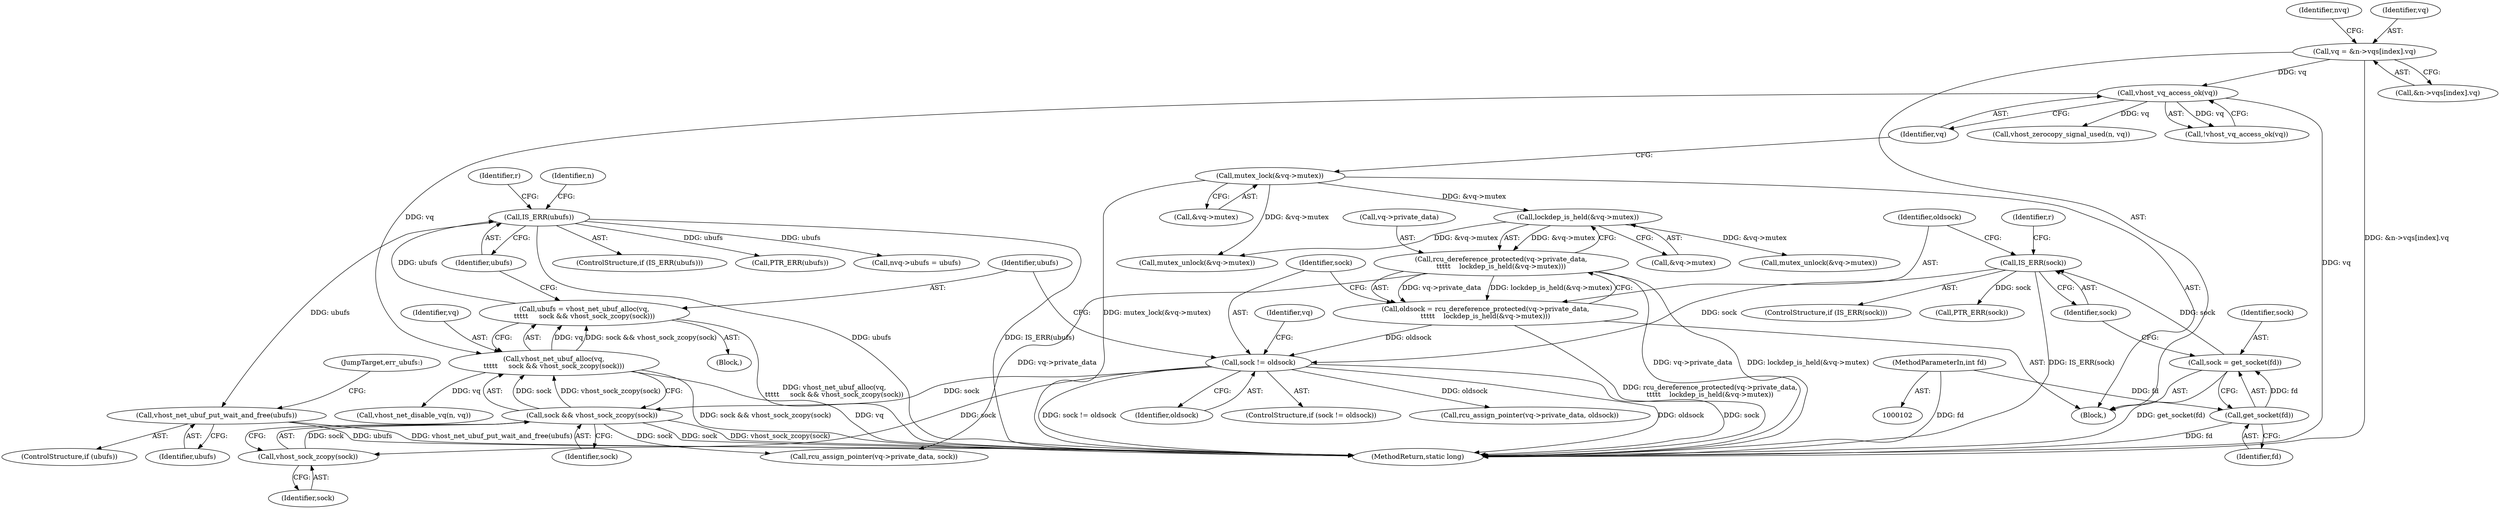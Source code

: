 digraph "0_linux_dd7633ecd553a5e304d349aa6f8eb8a0417098c5@API" {
"1000324" [label="(Call,vhost_net_ubuf_put_wait_and_free(ubufs))"];
"1000215" [label="(Call,IS_ERR(ubufs))"];
"1000206" [label="(Call,ubufs = vhost_net_ubuf_alloc(vq,\n\t\t\t\t\t     sock && vhost_sock_zcopy(sock)))"];
"1000208" [label="(Call,vhost_net_ubuf_alloc(vq,\n\t\t\t\t\t     sock && vhost_sock_zcopy(sock)))"];
"1000169" [label="(Call,vhost_vq_access_ok(vq))"];
"1000144" [label="(Call,vq = &n->vqs[index].vq)"];
"1000210" [label="(Call,sock && vhost_sock_zcopy(sock))"];
"1000202" [label="(Call,sock != oldsock)"];
"1000182" [label="(Call,IS_ERR(sock))"];
"1000177" [label="(Call,sock = get_socket(fd))"];
"1000179" [label="(Call,get_socket(fd))"];
"1000105" [label="(MethodParameterIn,int fd)"];
"1000190" [label="(Call,oldsock = rcu_dereference_protected(vq->private_data,\n\t\t\t\t\t    lockdep_is_held(&vq->mutex)))"];
"1000192" [label="(Call,rcu_dereference_protected(vq->private_data,\n\t\t\t\t\t    lockdep_is_held(&vq->mutex)))"];
"1000196" [label="(Call,lockdep_is_held(&vq->mutex))"];
"1000162" [label="(Call,mutex_lock(&vq->mutex))"];
"1000212" [label="(Call,vhost_sock_zcopy(sock))"];
"1000347" [label="(MethodReturn,static long)"];
"1000204" [label="(Identifier,oldsock)"];
"1000214" [label="(ControlStructure,if (IS_ERR(ubufs)))"];
"1000211" [label="(Identifier,sock)"];
"1000201" [label="(ControlStructure,if (sock != oldsock))"];
"1000146" [label="(Call,&n->vqs[index].vq)"];
"1000193" [label="(Call,vq->private_data)"];
"1000202" [label="(Call,sock != oldsock)"];
"1000162" [label="(Call,mutex_lock(&vq->mutex))"];
"1000219" [label="(Identifier,r)"];
"1000324" [label="(Call,vhost_net_ubuf_put_wait_and_free(ubufs))"];
"1000213" [label="(Identifier,sock)"];
"1000208" [label="(Call,vhost_net_ubuf_alloc(vq,\n\t\t\t\t\t     sock && vhost_sock_zcopy(sock)))"];
"1000197" [label="(Call,&vq->mutex)"];
"1000224" [label="(Identifier,n)"];
"1000180" [label="(Identifier,fd)"];
"1000332" [label="(Call,mutex_unlock(&vq->mutex))"];
"1000177" [label="(Call,sock = get_socket(fd))"];
"1000192" [label="(Call,rcu_dereference_protected(vq->private_data,\n\t\t\t\t\t    lockdep_is_held(&vq->mutex)))"];
"1000178" [label="(Identifier,sock)"];
"1000210" [label="(Call,sock && vhost_sock_zcopy(sock))"];
"1000212" [label="(Call,vhost_sock_zcopy(sock))"];
"1000223" [label="(Call,vhost_net_disable_vq(n, vq))"];
"1000105" [label="(MethodParameterIn,int fd)"];
"1000216" [label="(Identifier,ubufs)"];
"1000182" [label="(Call,IS_ERR(sock))"];
"1000181" [label="(ControlStructure,if (IS_ERR(sock)))"];
"1000170" [label="(Identifier,vq)"];
"1000163" [label="(Call,&vq->mutex)"];
"1000186" [label="(Identifier,r)"];
"1000190" [label="(Call,oldsock = rcu_dereference_protected(vq->private_data,\n\t\t\t\t\t    lockdep_is_held(&vq->mutex)))"];
"1000286" [label="(Call,vhost_zerocopy_signal_used(n, vq))"];
"1000191" [label="(Identifier,oldsock)"];
"1000187" [label="(Call,PTR_ERR(sock))"];
"1000106" [label="(Block,)"];
"1000155" [label="(Identifier,nvq)"];
"1000183" [label="(Identifier,sock)"];
"1000220" [label="(Call,PTR_ERR(ubufs))"];
"1000179" [label="(Call,get_socket(fd))"];
"1000271" [label="(Call,mutex_unlock(&vq->mutex))"];
"1000326" [label="(JumpTarget,err_ubufs:)"];
"1000226" [label="(Call,rcu_assign_pointer(vq->private_data, sock))"];
"1000209" [label="(Identifier,vq)"];
"1000322" [label="(ControlStructure,if (ubufs))"];
"1000314" [label="(Call,rcu_assign_pointer(vq->private_data, oldsock))"];
"1000206" [label="(Call,ubufs = vhost_net_ubuf_alloc(vq,\n\t\t\t\t\t     sock && vhost_sock_zcopy(sock)))"];
"1000169" [label="(Call,vhost_vq_access_ok(vq))"];
"1000145" [label="(Identifier,vq)"];
"1000215" [label="(Call,IS_ERR(ubufs))"];
"1000205" [label="(Block,)"];
"1000203" [label="(Identifier,sock)"];
"1000251" [label="(Call,nvq->ubufs = ubufs)"];
"1000325" [label="(Identifier,ubufs)"];
"1000196" [label="(Call,lockdep_is_held(&vq->mutex))"];
"1000168" [label="(Call,!vhost_vq_access_ok(vq))"];
"1000207" [label="(Identifier,ubufs)"];
"1000274" [label="(Identifier,vq)"];
"1000144" [label="(Call,vq = &n->vqs[index].vq)"];
"1000324" -> "1000322"  [label="AST: "];
"1000324" -> "1000325"  [label="CFG: "];
"1000325" -> "1000324"  [label="AST: "];
"1000326" -> "1000324"  [label="CFG: "];
"1000324" -> "1000347"  [label="DDG: vhost_net_ubuf_put_wait_and_free(ubufs)"];
"1000324" -> "1000347"  [label="DDG: ubufs"];
"1000215" -> "1000324"  [label="DDG: ubufs"];
"1000215" -> "1000214"  [label="AST: "];
"1000215" -> "1000216"  [label="CFG: "];
"1000216" -> "1000215"  [label="AST: "];
"1000219" -> "1000215"  [label="CFG: "];
"1000224" -> "1000215"  [label="CFG: "];
"1000215" -> "1000347"  [label="DDG: ubufs"];
"1000215" -> "1000347"  [label="DDG: IS_ERR(ubufs)"];
"1000206" -> "1000215"  [label="DDG: ubufs"];
"1000215" -> "1000220"  [label="DDG: ubufs"];
"1000215" -> "1000251"  [label="DDG: ubufs"];
"1000206" -> "1000205"  [label="AST: "];
"1000206" -> "1000208"  [label="CFG: "];
"1000207" -> "1000206"  [label="AST: "];
"1000208" -> "1000206"  [label="AST: "];
"1000216" -> "1000206"  [label="CFG: "];
"1000206" -> "1000347"  [label="DDG: vhost_net_ubuf_alloc(vq,\n\t\t\t\t\t     sock && vhost_sock_zcopy(sock))"];
"1000208" -> "1000206"  [label="DDG: vq"];
"1000208" -> "1000206"  [label="DDG: sock && vhost_sock_zcopy(sock)"];
"1000208" -> "1000210"  [label="CFG: "];
"1000209" -> "1000208"  [label="AST: "];
"1000210" -> "1000208"  [label="AST: "];
"1000208" -> "1000347"  [label="DDG: vq"];
"1000208" -> "1000347"  [label="DDG: sock && vhost_sock_zcopy(sock)"];
"1000169" -> "1000208"  [label="DDG: vq"];
"1000210" -> "1000208"  [label="DDG: sock"];
"1000210" -> "1000208"  [label="DDG: vhost_sock_zcopy(sock)"];
"1000208" -> "1000223"  [label="DDG: vq"];
"1000169" -> "1000168"  [label="AST: "];
"1000169" -> "1000170"  [label="CFG: "];
"1000170" -> "1000169"  [label="AST: "];
"1000168" -> "1000169"  [label="CFG: "];
"1000169" -> "1000347"  [label="DDG: vq"];
"1000169" -> "1000168"  [label="DDG: vq"];
"1000144" -> "1000169"  [label="DDG: vq"];
"1000169" -> "1000286"  [label="DDG: vq"];
"1000144" -> "1000106"  [label="AST: "];
"1000144" -> "1000146"  [label="CFG: "];
"1000145" -> "1000144"  [label="AST: "];
"1000146" -> "1000144"  [label="AST: "];
"1000155" -> "1000144"  [label="CFG: "];
"1000144" -> "1000347"  [label="DDG: &n->vqs[index].vq"];
"1000210" -> "1000211"  [label="CFG: "];
"1000210" -> "1000212"  [label="CFG: "];
"1000211" -> "1000210"  [label="AST: "];
"1000212" -> "1000210"  [label="AST: "];
"1000210" -> "1000347"  [label="DDG: vhost_sock_zcopy(sock)"];
"1000210" -> "1000347"  [label="DDG: sock"];
"1000202" -> "1000210"  [label="DDG: sock"];
"1000212" -> "1000210"  [label="DDG: sock"];
"1000210" -> "1000226"  [label="DDG: sock"];
"1000202" -> "1000201"  [label="AST: "];
"1000202" -> "1000204"  [label="CFG: "];
"1000203" -> "1000202"  [label="AST: "];
"1000204" -> "1000202"  [label="AST: "];
"1000207" -> "1000202"  [label="CFG: "];
"1000274" -> "1000202"  [label="CFG: "];
"1000202" -> "1000347"  [label="DDG: sock"];
"1000202" -> "1000347"  [label="DDG: sock != oldsock"];
"1000202" -> "1000347"  [label="DDG: oldsock"];
"1000182" -> "1000202"  [label="DDG: sock"];
"1000190" -> "1000202"  [label="DDG: oldsock"];
"1000202" -> "1000212"  [label="DDG: sock"];
"1000202" -> "1000314"  [label="DDG: oldsock"];
"1000182" -> "1000181"  [label="AST: "];
"1000182" -> "1000183"  [label="CFG: "];
"1000183" -> "1000182"  [label="AST: "];
"1000186" -> "1000182"  [label="CFG: "];
"1000191" -> "1000182"  [label="CFG: "];
"1000182" -> "1000347"  [label="DDG: IS_ERR(sock)"];
"1000177" -> "1000182"  [label="DDG: sock"];
"1000182" -> "1000187"  [label="DDG: sock"];
"1000177" -> "1000106"  [label="AST: "];
"1000177" -> "1000179"  [label="CFG: "];
"1000178" -> "1000177"  [label="AST: "];
"1000179" -> "1000177"  [label="AST: "];
"1000183" -> "1000177"  [label="CFG: "];
"1000177" -> "1000347"  [label="DDG: get_socket(fd)"];
"1000179" -> "1000177"  [label="DDG: fd"];
"1000179" -> "1000180"  [label="CFG: "];
"1000180" -> "1000179"  [label="AST: "];
"1000179" -> "1000347"  [label="DDG: fd"];
"1000105" -> "1000179"  [label="DDG: fd"];
"1000105" -> "1000102"  [label="AST: "];
"1000105" -> "1000347"  [label="DDG: fd"];
"1000190" -> "1000106"  [label="AST: "];
"1000190" -> "1000192"  [label="CFG: "];
"1000191" -> "1000190"  [label="AST: "];
"1000192" -> "1000190"  [label="AST: "];
"1000203" -> "1000190"  [label="CFG: "];
"1000190" -> "1000347"  [label="DDG: rcu_dereference_protected(vq->private_data,\n\t\t\t\t\t    lockdep_is_held(&vq->mutex))"];
"1000192" -> "1000190"  [label="DDG: vq->private_data"];
"1000192" -> "1000190"  [label="DDG: lockdep_is_held(&vq->mutex)"];
"1000192" -> "1000196"  [label="CFG: "];
"1000193" -> "1000192"  [label="AST: "];
"1000196" -> "1000192"  [label="AST: "];
"1000192" -> "1000347"  [label="DDG: vq->private_data"];
"1000192" -> "1000347"  [label="DDG: lockdep_is_held(&vq->mutex)"];
"1000196" -> "1000192"  [label="DDG: &vq->mutex"];
"1000192" -> "1000226"  [label="DDG: vq->private_data"];
"1000196" -> "1000197"  [label="CFG: "];
"1000197" -> "1000196"  [label="AST: "];
"1000162" -> "1000196"  [label="DDG: &vq->mutex"];
"1000196" -> "1000271"  [label="DDG: &vq->mutex"];
"1000196" -> "1000332"  [label="DDG: &vq->mutex"];
"1000162" -> "1000106"  [label="AST: "];
"1000162" -> "1000163"  [label="CFG: "];
"1000163" -> "1000162"  [label="AST: "];
"1000170" -> "1000162"  [label="CFG: "];
"1000162" -> "1000347"  [label="DDG: mutex_lock(&vq->mutex)"];
"1000162" -> "1000332"  [label="DDG: &vq->mutex"];
"1000212" -> "1000213"  [label="CFG: "];
"1000213" -> "1000212"  [label="AST: "];
}
